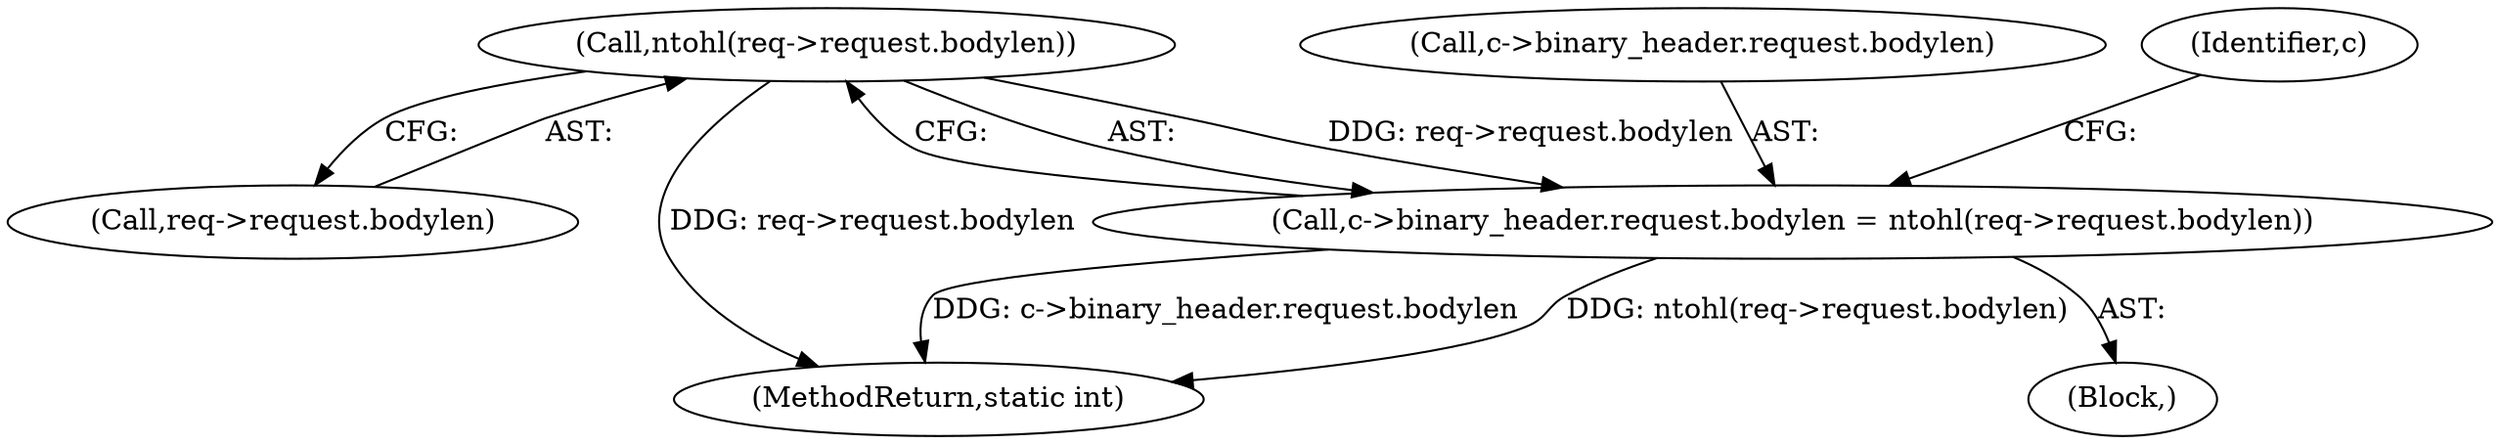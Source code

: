 digraph "0_memcached_75cc83685e103bc8ba380a57468c8f04413033f9@pointer" {
"1000336" [label="(Call,ntohl(req->request.bodylen))"];
"1000328" [label="(Call,c->binary_header.request.bodylen = ntohl(req->request.bodylen))"];
"1000329" [label="(Call,c->binary_header.request.bodylen)"];
"1000328" [label="(Call,c->binary_header.request.bodylen = ntohl(req->request.bodylen))"];
"1000337" [label="(Call,req->request.bodylen)"];
"1000603" [label="(MethodReturn,static int)"];
"1000336" [label="(Call,ntohl(req->request.bodylen))"];
"1000207" [label="(Block,)"];
"1000346" [label="(Identifier,c)"];
"1000336" -> "1000328"  [label="AST: "];
"1000336" -> "1000337"  [label="CFG: "];
"1000337" -> "1000336"  [label="AST: "];
"1000328" -> "1000336"  [label="CFG: "];
"1000336" -> "1000603"  [label="DDG: req->request.bodylen"];
"1000336" -> "1000328"  [label="DDG: req->request.bodylen"];
"1000328" -> "1000207"  [label="AST: "];
"1000329" -> "1000328"  [label="AST: "];
"1000346" -> "1000328"  [label="CFG: "];
"1000328" -> "1000603"  [label="DDG: ntohl(req->request.bodylen)"];
"1000328" -> "1000603"  [label="DDG: c->binary_header.request.bodylen"];
}
